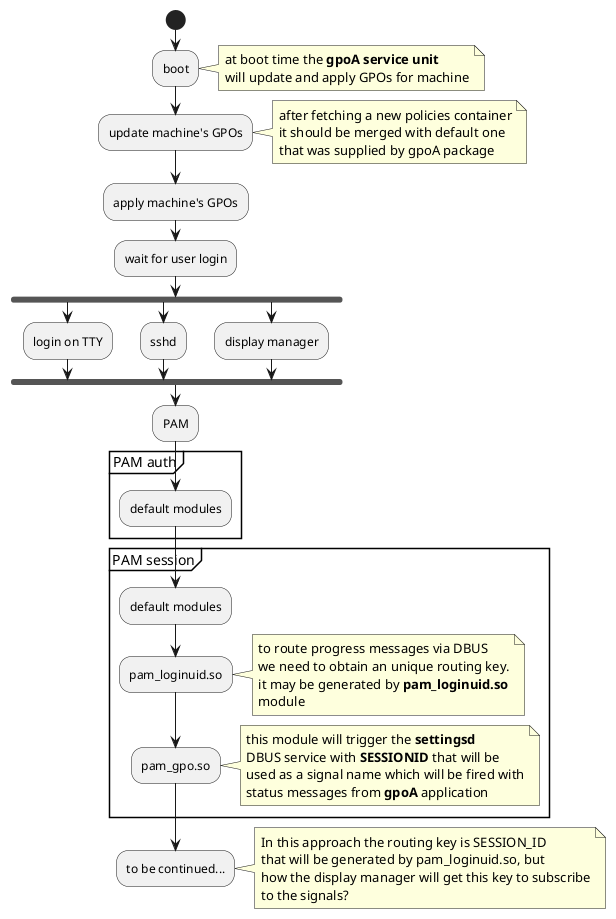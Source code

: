 @startuml

start

:boot;
note right
at boot time the <b>gpoA service unit</b>
will update and apply GPOs for machine
end note

:update machine's GPOs;
note right
after fetching a new policies container
it should be merged with default one
that was supplied by gpoA package
end note

:apply machine's GPOs;

:wait for user login;

fork
:login on TTY;
fork again
:sshd;
fork again
:display manager;
end fork

:PAM;
partition "PAM auth" {
:default modules;
}
partition "PAM session" {
:default modules;
:pam_loginuid.so;
note right
to route progress messages via DBUS
we need to obtain an unique routing key.
it may be generated by <b>pam_loginuid.so</b>
module
end note

:pam_gpo.so;
note right
this module will trigger the <b>settingsd</b>
DBUS service with <b>SESSIONID</b> that will be
used as a signal name which will be fired with
status messages from <b>gpoA</b> application
end note
}

:to be continued...;
note right
In this approach the routing key is SESSION_ID
that will be generated by pam_loginuid.so, but
how the display manager will get this key to subscribe
to the signals?
end note
@enduml
